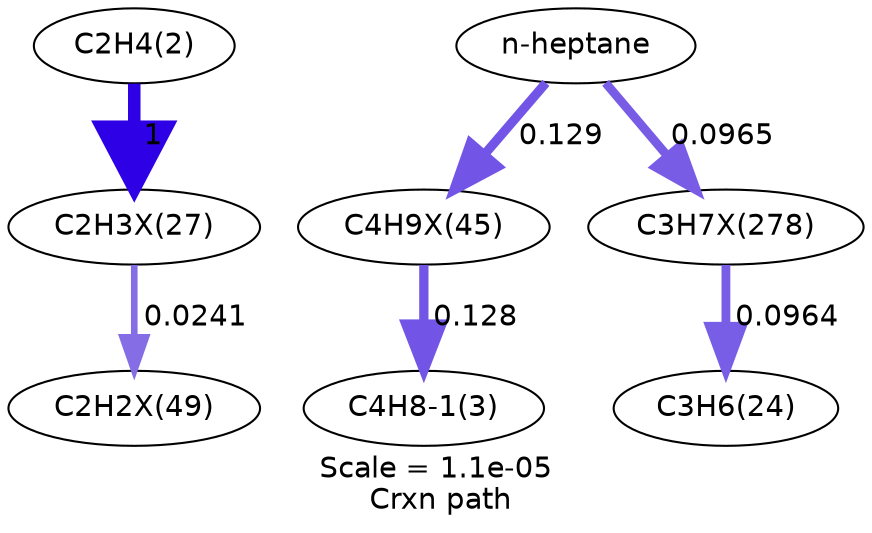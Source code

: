 digraph reaction_paths {
center=1;
s5 -> s56[fontname="Helvetica", style="setlinewidth(6)", arrowsize=3, color="0.7, 1.5, 0.9"
, label=" 1"];
s56 -> s66[fontname="Helvetica", style="setlinewidth(3.19)", arrowsize=1.59, color="0.7, 0.524, 0.9"
, label=" 0.0241"];
s65 -> s6[fontname="Helvetica", style="setlinewidth(4.45)", arrowsize=2.23, color="0.7, 0.628, 0.9"
, label=" 0.128"];
s0 -> s65[fontname="Helvetica", style="setlinewidth(4.45)", arrowsize=2.23, color="0.7, 0.629, 0.9"
, label=" 0.129"];
s88 -> s9[fontname="Helvetica", style="setlinewidth(4.23)", arrowsize=2.12, color="0.7, 0.596, 0.9"
, label=" 0.0964"];
s0 -> s88[fontname="Helvetica", style="setlinewidth(4.24)", arrowsize=2.12, color="0.7, 0.597, 0.9"
, label=" 0.0965"];
s0 [ fontname="Helvetica", label="n-heptane"];
s5 [ fontname="Helvetica", label="C2H4(2)"];
s6 [ fontname="Helvetica", label="C4H8-1(3)"];
s9 [ fontname="Helvetica", label="C3H6(24)"];
s56 [ fontname="Helvetica", label="C2H3X(27)"];
s65 [ fontname="Helvetica", label="C4H9X(45)"];
s66 [ fontname="Helvetica", label="C2H2X(49)"];
s88 [ fontname="Helvetica", label="C3H7X(278)"];
 label = "Scale = 1.1e-05\l Crxn path";
 fontname = "Helvetica";
}

